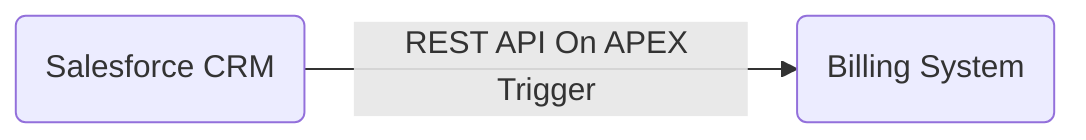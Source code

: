 flowchart LR
    A("Salesforce CRM")
    A -- "REST API On APEX Trigger fa:fa-webhook" --> B(Billing System)
